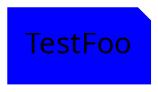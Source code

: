 digraph G {
  "TestFoo" [shape = "note",style = "filled",color = "blue",fontname = "Verdana",URL = "http://turbolent.com:8080/pages/TestFoo"];
}
